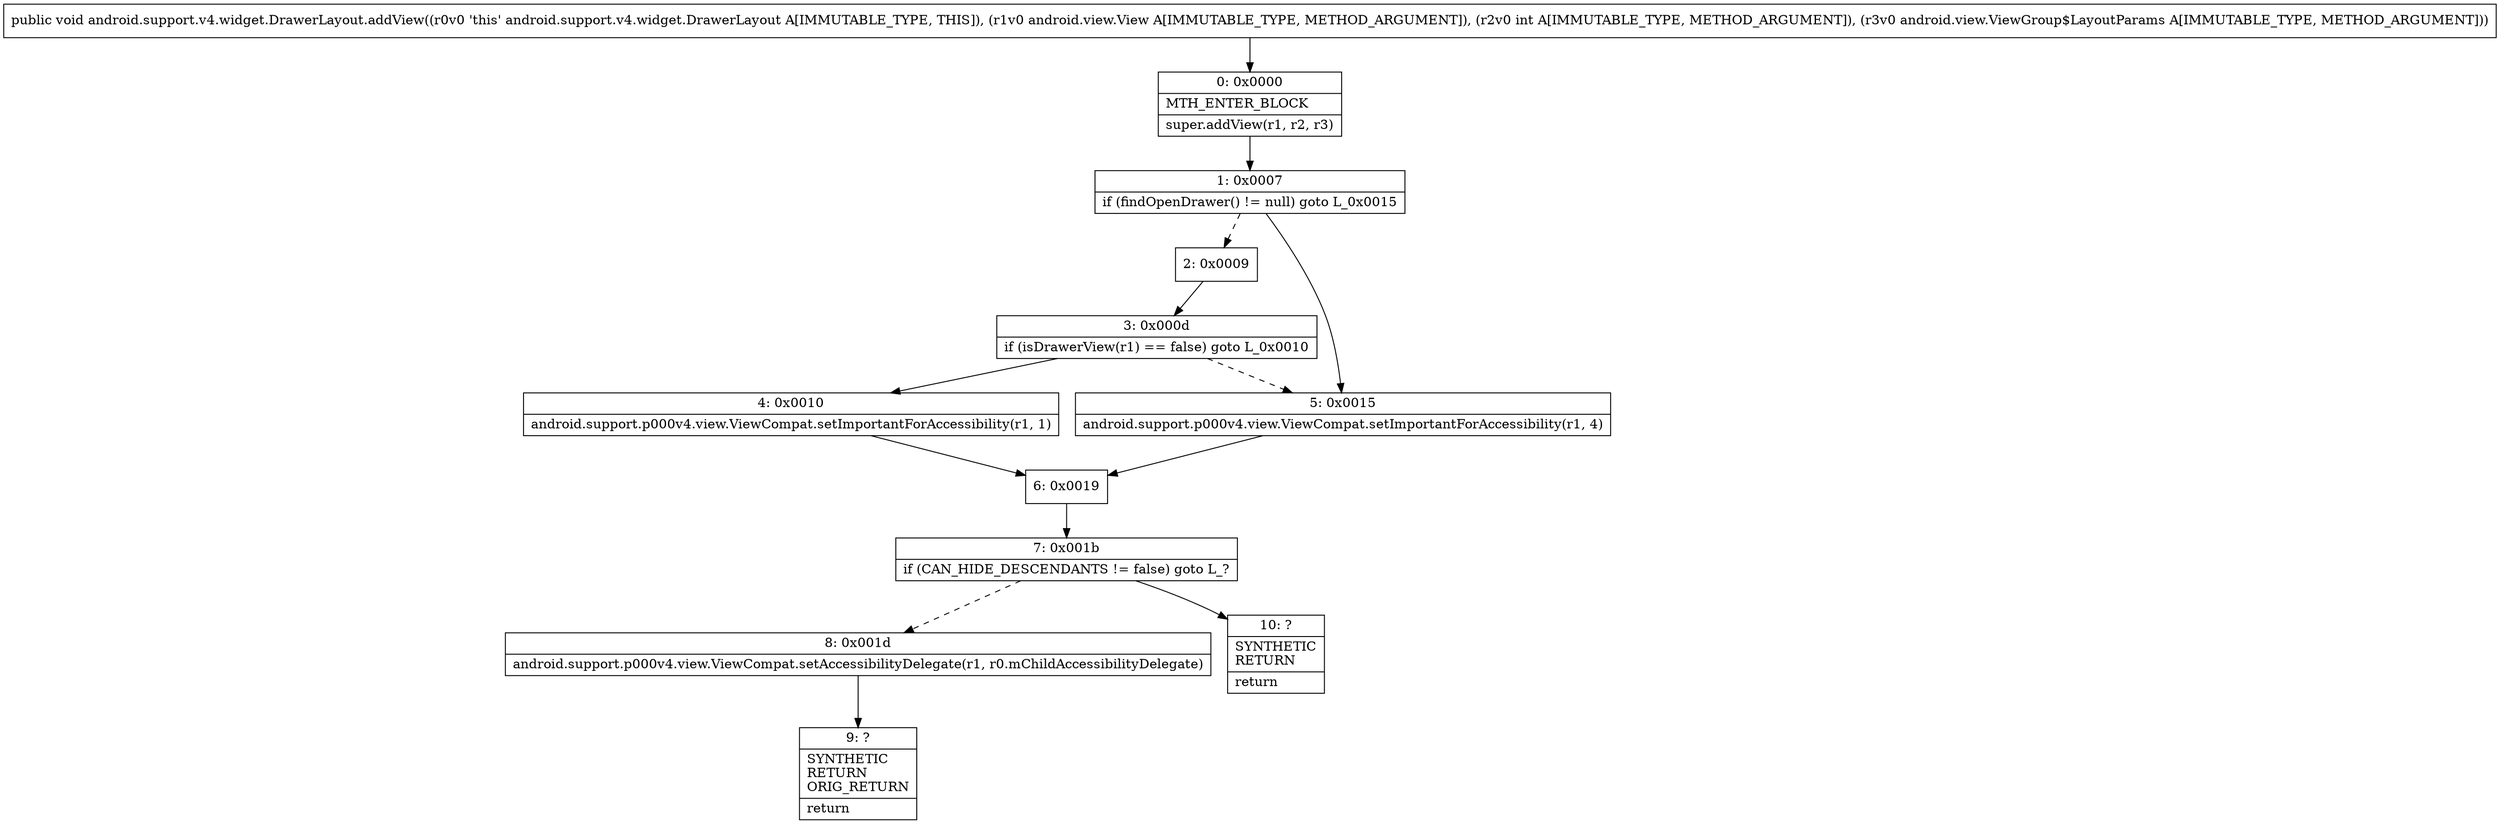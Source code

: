 digraph "CFG forandroid.support.v4.widget.DrawerLayout.addView(Landroid\/view\/View;ILandroid\/view\/ViewGroup$LayoutParams;)V" {
Node_0 [shape=record,label="{0\:\ 0x0000|MTH_ENTER_BLOCK\l|super.addView(r1, r2, r3)\l}"];
Node_1 [shape=record,label="{1\:\ 0x0007|if (findOpenDrawer() != null) goto L_0x0015\l}"];
Node_2 [shape=record,label="{2\:\ 0x0009}"];
Node_3 [shape=record,label="{3\:\ 0x000d|if (isDrawerView(r1) == false) goto L_0x0010\l}"];
Node_4 [shape=record,label="{4\:\ 0x0010|android.support.p000v4.view.ViewCompat.setImportantForAccessibility(r1, 1)\l}"];
Node_5 [shape=record,label="{5\:\ 0x0015|android.support.p000v4.view.ViewCompat.setImportantForAccessibility(r1, 4)\l}"];
Node_6 [shape=record,label="{6\:\ 0x0019}"];
Node_7 [shape=record,label="{7\:\ 0x001b|if (CAN_HIDE_DESCENDANTS != false) goto L_?\l}"];
Node_8 [shape=record,label="{8\:\ 0x001d|android.support.p000v4.view.ViewCompat.setAccessibilityDelegate(r1, r0.mChildAccessibilityDelegate)\l}"];
Node_9 [shape=record,label="{9\:\ ?|SYNTHETIC\lRETURN\lORIG_RETURN\l|return\l}"];
Node_10 [shape=record,label="{10\:\ ?|SYNTHETIC\lRETURN\l|return\l}"];
MethodNode[shape=record,label="{public void android.support.v4.widget.DrawerLayout.addView((r0v0 'this' android.support.v4.widget.DrawerLayout A[IMMUTABLE_TYPE, THIS]), (r1v0 android.view.View A[IMMUTABLE_TYPE, METHOD_ARGUMENT]), (r2v0 int A[IMMUTABLE_TYPE, METHOD_ARGUMENT]), (r3v0 android.view.ViewGroup$LayoutParams A[IMMUTABLE_TYPE, METHOD_ARGUMENT])) }"];
MethodNode -> Node_0;
Node_0 -> Node_1;
Node_1 -> Node_2[style=dashed];
Node_1 -> Node_5;
Node_2 -> Node_3;
Node_3 -> Node_4;
Node_3 -> Node_5[style=dashed];
Node_4 -> Node_6;
Node_5 -> Node_6;
Node_6 -> Node_7;
Node_7 -> Node_8[style=dashed];
Node_7 -> Node_10;
Node_8 -> Node_9;
}

